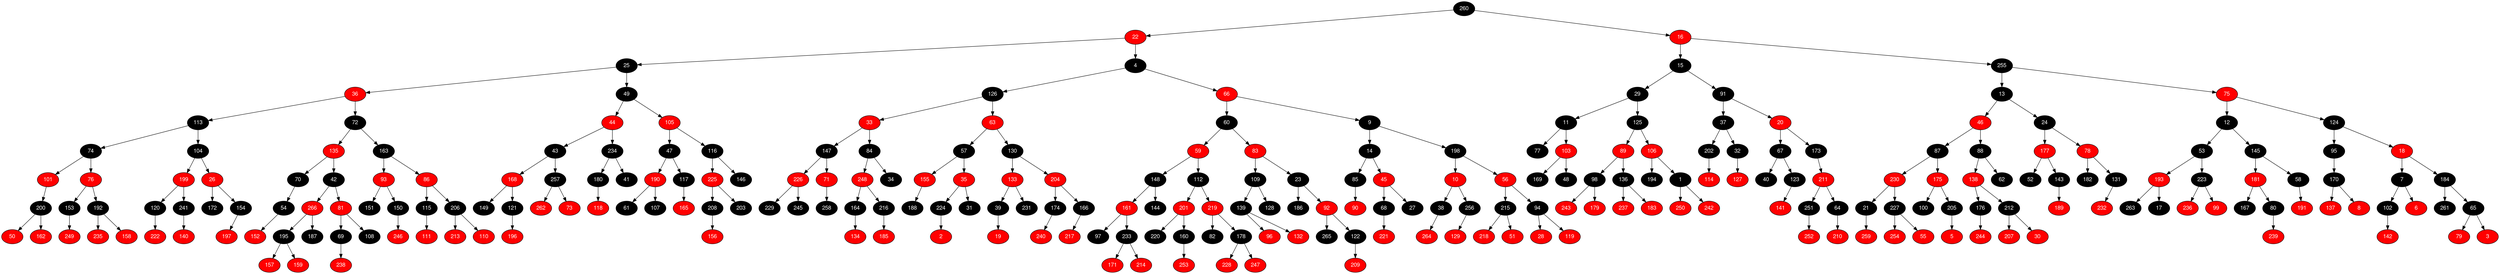 digraph RB_Teste {
	node [fontname="Helvetica,Arial,sans-serif" style="filled"]
	edge [fontname="Helvetica,Arial,sans-serif" color="black"]

	{
		node [fillcolor=" black" fontcolor=" white"] 260 
		node [fillcolor=" red" fontcolor=" white"] 22 
		node [fillcolor=" black" fontcolor=" white"] 25 
		node [fillcolor=" red" fontcolor=" white"] 36 
		node [fillcolor=" black" fontcolor=" white"] 113 
		node [fillcolor=" black" fontcolor=" white"] 74 
		node [fillcolor=" red" fontcolor=" white"] 101 
		node [fillcolor=" black" fontcolor=" white"] 200 
		node [fillcolor=" red" fontcolor=" white"] 50 
		node [fillcolor=" red" fontcolor=" white"] 162 
		node [fillcolor=" red" fontcolor=" white"] 76 
		node [fillcolor=" black" fontcolor=" white"] 153 
		node [fillcolor=" red" fontcolor=" white"] 249 
		node [fillcolor=" black" fontcolor=" white"] 192 
		node [fillcolor=" red" fontcolor=" white"] 235 
		node [fillcolor=" red" fontcolor=" white"] 158 
		node [fillcolor=" black" fontcolor=" white"] 104 
		node [fillcolor=" red" fontcolor=" white"] 199 
		node [fillcolor=" black" fontcolor=" white"] 120 
		node [fillcolor=" red" fontcolor=" white"] 222 
		node [fillcolor=" black" fontcolor=" white"] 241 
		node [fillcolor=" red" fontcolor=" white"] 140 
		node [fillcolor=" red" fontcolor=" white"] 26 
		node [fillcolor=" black" fontcolor=" white"] 172 
		node [fillcolor=" black" fontcolor=" white"] 154 
		node [fillcolor=" red" fontcolor=" white"] 197 
		node [fillcolor=" black" fontcolor=" white"] 72 
		node [fillcolor=" red" fontcolor=" white"] 135 
		node [fillcolor=" black" fontcolor=" white"] 70 
		node [fillcolor=" black" fontcolor=" white"] 54 
		node [fillcolor=" red" fontcolor=" white"] 152 
		node [fillcolor=" black" fontcolor=" white"] 42 
		node [fillcolor=" red" fontcolor=" white"] 266 
		node [fillcolor=" black" fontcolor=" white"] 195 
		node [fillcolor=" red" fontcolor=" white"] 157 
		node [fillcolor=" red" fontcolor=" white"] 159 
		node [fillcolor=" black" fontcolor=" white"] 187 
		node [fillcolor=" red" fontcolor=" white"] 81 
		node [fillcolor=" black" fontcolor=" white"] 69 
		node [fillcolor=" red" fontcolor=" white"] 238 
		node [fillcolor=" black" fontcolor=" white"] 108 
		node [fillcolor=" black" fontcolor=" white"] 163 
		node [fillcolor=" red" fontcolor=" white"] 93 
		node [fillcolor=" black" fontcolor=" white"] 151 
		node [fillcolor=" black" fontcolor=" white"] 150 
		node [fillcolor=" red" fontcolor=" white"] 246 
		node [fillcolor=" red" fontcolor=" white"] 86 
		node [fillcolor=" black" fontcolor=" white"] 115 
		node [fillcolor=" red" fontcolor=" white"] 111 
		node [fillcolor=" black" fontcolor=" white"] 206 
		node [fillcolor=" red" fontcolor=" white"] 213 
		node [fillcolor=" red" fontcolor=" white"] 110 
		node [fillcolor=" black" fontcolor=" white"] 49 
		node [fillcolor=" red" fontcolor=" white"] 44 
		node [fillcolor=" black" fontcolor=" white"] 43 
		node [fillcolor=" red" fontcolor=" white"] 168 
		node [fillcolor=" black" fontcolor=" white"] 149 
		node [fillcolor=" black" fontcolor=" white"] 121 
		node [fillcolor=" red" fontcolor=" white"] 196 
		node [fillcolor=" black" fontcolor=" white"] 257 
		node [fillcolor=" red" fontcolor=" white"] 262 
		node [fillcolor=" red" fontcolor=" white"] 73 
		node [fillcolor=" black" fontcolor=" white"] 234 
		node [fillcolor=" black" fontcolor=" white"] 180 
		node [fillcolor=" red" fontcolor=" white"] 118 
		node [fillcolor=" black" fontcolor=" white"] 41 
		node [fillcolor=" red" fontcolor=" white"] 105 
		node [fillcolor=" black" fontcolor=" white"] 47 
		node [fillcolor=" red" fontcolor=" white"] 190 
		node [fillcolor=" black" fontcolor=" white"] 61 
		node [fillcolor=" black" fontcolor=" white"] 107 
		node [fillcolor=" black" fontcolor=" white"] 117 
		node [fillcolor=" red" fontcolor=" white"] 165 
		node [fillcolor=" black" fontcolor=" white"] 116 
		node [fillcolor=" red" fontcolor=" white"] 225 
		node [fillcolor=" black" fontcolor=" white"] 208 
		node [fillcolor=" red" fontcolor=" white"] 156 
		node [fillcolor=" black" fontcolor=" white"] 203 
		node [fillcolor=" black" fontcolor=" white"] 146 
		node [fillcolor=" black" fontcolor=" white"] 4 
		node [fillcolor=" black" fontcolor=" white"] 126 
		node [fillcolor=" red" fontcolor=" white"] 33 
		node [fillcolor=" black" fontcolor=" white"] 147 
		node [fillcolor=" red" fontcolor=" white"] 226 
		node [fillcolor=" black" fontcolor=" white"] 229 
		node [fillcolor=" black" fontcolor=" white"] 245 
		node [fillcolor=" red" fontcolor=" white"] 71 
		node [fillcolor=" black" fontcolor=" white"] 258 
		node [fillcolor=" black" fontcolor=" white"] 84 
		node [fillcolor=" red" fontcolor=" white"] 248 
		node [fillcolor=" black" fontcolor=" white"] 164 
		node [fillcolor=" red" fontcolor=" white"] 134 
		node [fillcolor=" black" fontcolor=" white"] 216 
		node [fillcolor=" red" fontcolor=" white"] 185 
		node [fillcolor=" black" fontcolor=" white"] 34 
		node [fillcolor=" red" fontcolor=" white"] 63 
		node [fillcolor=" black" fontcolor=" white"] 57 
		node [fillcolor=" red" fontcolor=" white"] 155 
		node [fillcolor=" black" fontcolor=" white"] 188 
		node [fillcolor=" red" fontcolor=" white"] 35 
		node [fillcolor=" black" fontcolor=" white"] 224 
		node [fillcolor=" red" fontcolor=" white"] 2 
		node [fillcolor=" black" fontcolor=" white"] 31 
		node [fillcolor=" black" fontcolor=" white"] 130 
		node [fillcolor=" red" fontcolor=" white"] 133 
		node [fillcolor=" black" fontcolor=" white"] 39 
		node [fillcolor=" red" fontcolor=" white"] 19 
		node [fillcolor=" black" fontcolor=" white"] 231 
		node [fillcolor=" red" fontcolor=" white"] 204 
		node [fillcolor=" black" fontcolor=" white"] 174 
		node [fillcolor=" red" fontcolor=" white"] 240 
		node [fillcolor=" black" fontcolor=" white"] 166 
		node [fillcolor=" red" fontcolor=" white"] 217 
		node [fillcolor=" red" fontcolor=" white"] 66 
		node [fillcolor=" black" fontcolor=" white"] 60 
		node [fillcolor=" red" fontcolor=" white"] 59 
		node [fillcolor=" black" fontcolor=" white"] 148 
		node [fillcolor=" red" fontcolor=" white"] 161 
		node [fillcolor=" black" fontcolor=" white"] 97 
		node [fillcolor=" black" fontcolor=" white"] 233 
		node [fillcolor=" red" fontcolor=" white"] 171 
		node [fillcolor=" red" fontcolor=" white"] 214 
		node [fillcolor=" black" fontcolor=" white"] 144 
		node [fillcolor=" black" fontcolor=" white"] 112 
		node [fillcolor=" red" fontcolor=" white"] 201 
		node [fillcolor=" black" fontcolor=" white"] 220 
		node [fillcolor=" black" fontcolor=" white"] 160 
		node [fillcolor=" red" fontcolor=" white"] 253 
		node [fillcolor=" red" fontcolor=" white"] 219 
		node [fillcolor=" black" fontcolor=" white"] 82 
		node [fillcolor=" black" fontcolor=" white"] 178 
		node [fillcolor=" red" fontcolor=" white"] 228 
		node [fillcolor=" red" fontcolor=" white"] 247 
		node [fillcolor=" red" fontcolor=" white"] 83 
		node [fillcolor=" black" fontcolor=" white"] 109 
		node [fillcolor=" black" fontcolor=" white"] 139 
		node [fillcolor=" red" fontcolor=" white"] 96 
		node [fillcolor=" red" fontcolor=" white"] 132 
		node [fillcolor=" black" fontcolor=" white"] 128 
		node [fillcolor=" black" fontcolor=" white"] 23 
		node [fillcolor=" black" fontcolor=" white"] 186 
		node [fillcolor=" red" fontcolor=" white"] 92 
		node [fillcolor=" black" fontcolor=" white"] 265 
		node [fillcolor=" black" fontcolor=" white"] 122 
		node [fillcolor=" red" fontcolor=" white"] 209 
		node [fillcolor=" black" fontcolor=" white"] 9 
		node [fillcolor=" black" fontcolor=" white"] 14 
		node [fillcolor=" black" fontcolor=" white"] 85 
		node [fillcolor=" red" fontcolor=" white"] 90 
		node [fillcolor=" red" fontcolor=" white"] 45 
		node [fillcolor=" black" fontcolor=" white"] 68 
		node [fillcolor=" red" fontcolor=" white"] 221 
		node [fillcolor=" black" fontcolor=" white"] 27 
		node [fillcolor=" black" fontcolor=" white"] 198 
		node [fillcolor=" red" fontcolor=" white"] 10 
		node [fillcolor=" black" fontcolor=" white"] 38 
		node [fillcolor=" red" fontcolor=" white"] 264 
		node [fillcolor=" black" fontcolor=" white"] 256 
		node [fillcolor=" red" fontcolor=" white"] 129 
		node [fillcolor=" red" fontcolor=" white"] 56 
		node [fillcolor=" black" fontcolor=" white"] 215 
		node [fillcolor=" red" fontcolor=" white"] 218 
		node [fillcolor=" red" fontcolor=" white"] 51 
		node [fillcolor=" black" fontcolor=" white"] 94 
		node [fillcolor=" red" fontcolor=" white"] 28 
		node [fillcolor=" red" fontcolor=" white"] 119 
		node [fillcolor=" red" fontcolor=" white"] 16 
		node [fillcolor=" black" fontcolor=" white"] 15 
		node [fillcolor=" black" fontcolor=" white"] 29 
		node [fillcolor=" black" fontcolor=" white"] 11 
		node [fillcolor=" black" fontcolor=" white"] 77 
		node [fillcolor=" red" fontcolor=" white"] 103 
		node [fillcolor=" black" fontcolor=" white"] 169 
		node [fillcolor=" black" fontcolor=" white"] 48 
		node [fillcolor=" black" fontcolor=" white"] 125 
		node [fillcolor=" red" fontcolor=" white"] 89 
		node [fillcolor=" black" fontcolor=" white"] 98 
		node [fillcolor=" red" fontcolor=" white"] 243 
		node [fillcolor=" red" fontcolor=" white"] 179 
		node [fillcolor=" black" fontcolor=" white"] 136 
		node [fillcolor=" red" fontcolor=" white"] 237 
		node [fillcolor=" red" fontcolor=" white"] 183 
		node [fillcolor=" red" fontcolor=" white"] 106 
		node [fillcolor=" black" fontcolor=" white"] 194 
		node [fillcolor=" black" fontcolor=" white"] 1 
		node [fillcolor=" red" fontcolor=" white"] 250 
		node [fillcolor=" red" fontcolor=" white"] 242 
		node [fillcolor=" black" fontcolor=" white"] 91 
		node [fillcolor=" black" fontcolor=" white"] 37 
		node [fillcolor=" black" fontcolor=" white"] 202 
		node [fillcolor=" red" fontcolor=" white"] 114 
		node [fillcolor=" black" fontcolor=" white"] 32 
		node [fillcolor=" red" fontcolor=" white"] 127 
		node [fillcolor=" red" fontcolor=" white"] 20 
		node [fillcolor=" black" fontcolor=" white"] 67 
		node [fillcolor=" black" fontcolor=" white"] 40 
		node [fillcolor=" black" fontcolor=" white"] 123 
		node [fillcolor=" red" fontcolor=" white"] 141 
		node [fillcolor=" black" fontcolor=" white"] 173 
		node [fillcolor=" red" fontcolor=" white"] 211 
		node [fillcolor=" black" fontcolor=" white"] 251 
		node [fillcolor=" red" fontcolor=" white"] 252 
		node [fillcolor=" black" fontcolor=" white"] 64 
		node [fillcolor=" red" fontcolor=" white"] 210 
		node [fillcolor=" black" fontcolor=" white"] 255 
		node [fillcolor=" black" fontcolor=" white"] 13 
		node [fillcolor=" red" fontcolor=" white"] 46 
		node [fillcolor=" black" fontcolor=" white"] 87 
		node [fillcolor=" red" fontcolor=" white"] 230 
		node [fillcolor=" black" fontcolor=" white"] 21 
		node [fillcolor=" red" fontcolor=" white"] 259 
		node [fillcolor=" black" fontcolor=" white"] 227 
		node [fillcolor=" red" fontcolor=" white"] 254 
		node [fillcolor=" red" fontcolor=" white"] 55 
		node [fillcolor=" red" fontcolor=" white"] 175 
		node [fillcolor=" black" fontcolor=" white"] 100 
		node [fillcolor=" black" fontcolor=" white"] 205 
		node [fillcolor=" red" fontcolor=" white"] 5 
		node [fillcolor=" black" fontcolor=" white"] 88 
		node [fillcolor=" red" fontcolor=" white"] 138 
		node [fillcolor=" black" fontcolor=" white"] 176 
		node [fillcolor=" red" fontcolor=" white"] 244 
		node [fillcolor=" black" fontcolor=" white"] 212 
		node [fillcolor=" red" fontcolor=" white"] 207 
		node [fillcolor=" red" fontcolor=" white"] 30 
		node [fillcolor=" black" fontcolor=" white"] 62 
		node [fillcolor=" black" fontcolor=" white"] 24 
		node [fillcolor=" red" fontcolor=" white"] 177 
		node [fillcolor=" black" fontcolor=" white"] 52 
		node [fillcolor=" black" fontcolor=" white"] 143 
		node [fillcolor=" red" fontcolor=" white"] 189 
		node [fillcolor=" red" fontcolor=" white"] 78 
		node [fillcolor=" black" fontcolor=" white"] 182 
		node [fillcolor=" black" fontcolor=" white"] 131 
		node [fillcolor=" red" fontcolor=" white"] 232 
		node [fillcolor=" red" fontcolor=" white"] 75 
		node [fillcolor=" black" fontcolor=" white"] 12 
		node [fillcolor=" black" fontcolor=" white"] 53 
		node [fillcolor=" red" fontcolor=" white"] 193 
		node [fillcolor=" black" fontcolor=" white"] 263 
		node [fillcolor=" black" fontcolor=" white"] 17 
		node [fillcolor=" black" fontcolor=" white"] 223 
		node [fillcolor=" red" fontcolor=" white"] 236 
		node [fillcolor=" red" fontcolor=" white"] 99 
		node [fillcolor=" black" fontcolor=" white"] 145 
		node [fillcolor=" red" fontcolor=" white"] 181 
		node [fillcolor=" black" fontcolor=" white"] 167 
		node [fillcolor=" black" fontcolor=" white"] 80 
		node [fillcolor=" red" fontcolor=" white"] 239 
		node [fillcolor=" black" fontcolor=" white"] 58 
		node [fillcolor=" red" fontcolor=" white"] 191 
		node [fillcolor=" black" fontcolor=" white"] 124 
		node [fillcolor=" black" fontcolor=" white"] 95 
		node [fillcolor=" black" fontcolor=" white"] 170 
		node [fillcolor=" red" fontcolor=" white"] 137 
		node [fillcolor=" red" fontcolor=" white"] 8 
		node [fillcolor=" red" fontcolor=" white"] 18 
		node [fillcolor=" black" fontcolor=" white"] 7 
		node [fillcolor=" black" fontcolor=" white"] 102 
		node [fillcolor=" red" fontcolor=" white"] 142 
		node [fillcolor=" red" fontcolor=" white"] 6 
		node [fillcolor=" black" fontcolor=" white"] 184 
		node [fillcolor=" black" fontcolor=" white"] 261 
		node [fillcolor=" black" fontcolor=" white"] 65 
		node [fillcolor=" red" fontcolor=" white"] 79 
		node [fillcolor=" red" fontcolor=" white"] 3 
	}

	260 -> 22 
	260 -> 16 
	22 -> 25 
	22 -> 4 
	25 -> 36 
	25 -> 49 
	36 -> 113 
	36 -> 72 
	113 -> 74 
	113 -> 104 
	74 -> 101 
	74 -> 76 
	101 -> 200 
	200 -> 50 
	200 -> 162 
	76 -> 153 
	76 -> 192 
	153 -> 249 
	192 -> 235 
	192 -> 158 
	104 -> 199 
	104 -> 26 
	199 -> 120 
	199 -> 241 
	120 -> 222 
	241 -> 140 
	26 -> 172 
	26 -> 154 
	154 -> 197 
	72 -> 135 
	72 -> 163 
	135 -> 70 
	135 -> 42 
	70 -> 54 
	54 -> 152 
	42 -> 266 
	42 -> 81 
	266 -> 195 
	266 -> 187 
	195 -> 157 
	195 -> 159 
	81 -> 69 
	81 -> 108 
	69 -> 238 
	163 -> 93 
	163 -> 86 
	93 -> 151 
	93 -> 150 
	150 -> 246 
	86 -> 115 
	86 -> 206 
	115 -> 111 
	206 -> 213 
	206 -> 110 
	49 -> 44 
	49 -> 105 
	44 -> 43 
	44 -> 234 
	43 -> 168 
	43 -> 257 
	168 -> 149 
	168 -> 121 
	121 -> 196 
	257 -> 262 
	257 -> 73 
	234 -> 180 
	234 -> 41 
	180 -> 118 
	105 -> 47 
	105 -> 116 
	47 -> 190 
	47 -> 117 
	190 -> 61 
	190 -> 107 
	117 -> 165 
	116 -> 225 
	116 -> 146 
	225 -> 208 
	225 -> 203 
	208 -> 156 
	4 -> 126 
	4 -> 66 
	126 -> 33 
	126 -> 63 
	33 -> 147 
	33 -> 84 
	147 -> 226 
	147 -> 71 
	226 -> 229 
	226 -> 245 
	71 -> 258 
	84 -> 248 
	84 -> 34 
	248 -> 164 
	248 -> 216 
	164 -> 134 
	216 -> 185 
	63 -> 57 
	63 -> 130 
	57 -> 155 
	57 -> 35 
	155 -> 188 
	35 -> 224 
	35 -> 31 
	224 -> 2 
	130 -> 133 
	130 -> 204 
	133 -> 39 
	133 -> 231 
	39 -> 19 
	204 -> 174 
	204 -> 166 
	174 -> 240 
	166 -> 217 
	66 -> 60 
	66 -> 9 
	60 -> 59 
	60 -> 83 
	59 -> 148 
	59 -> 112 
	148 -> 161 
	148 -> 144 
	161 -> 97 
	161 -> 233 
	233 -> 171 
	233 -> 214 
	112 -> 201 
	112 -> 219 
	201 -> 220 
	201 -> 160 
	160 -> 253 
	219 -> 82 
	219 -> 178 
	178 -> 228 
	178 -> 247 
	83 -> 109 
	83 -> 23 
	109 -> 139 
	109 -> 128 
	139 -> 96 
	139 -> 132 
	23 -> 186 
	23 -> 92 
	92 -> 265 
	92 -> 122 
	122 -> 209 
	9 -> 14 
	9 -> 198 
	14 -> 85 
	14 -> 45 
	85 -> 90 
	45 -> 68 
	45 -> 27 
	68 -> 221 
	198 -> 10 
	198 -> 56 
	10 -> 38 
	10 -> 256 
	38 -> 264 
	256 -> 129 
	56 -> 215 
	56 -> 94 
	215 -> 218 
	215 -> 51 
	94 -> 28 
	94 -> 119 
	16 -> 15 
	16 -> 255 
	15 -> 29 
	15 -> 91 
	29 -> 11 
	29 -> 125 
	11 -> 77 
	11 -> 103 
	103 -> 169 
	103 -> 48 
	125 -> 89 
	125 -> 106 
	89 -> 98 
	89 -> 136 
	98 -> 243 
	98 -> 179 
	136 -> 237 
	136 -> 183 
	106 -> 194 
	106 -> 1 
	1 -> 250 
	1 -> 242 
	91 -> 37 
	91 -> 20 
	37 -> 202 
	37 -> 32 
	202 -> 114 
	32 -> 127 
	20 -> 67 
	20 -> 173 
	67 -> 40 
	67 -> 123 
	123 -> 141 
	173 -> 211 
	211 -> 251 
	211 -> 64 
	251 -> 252 
	64 -> 210 
	255 -> 13 
	255 -> 75 
	13 -> 46 
	13 -> 24 
	46 -> 87 
	46 -> 88 
	87 -> 230 
	87 -> 175 
	230 -> 21 
	230 -> 227 
	21 -> 259 
	227 -> 254 
	227 -> 55 
	175 -> 100 
	175 -> 205 
	205 -> 5 
	88 -> 138 
	88 -> 62 
	138 -> 176 
	138 -> 212 
	176 -> 244 
	212 -> 207 
	212 -> 30 
	24 -> 177 
	24 -> 78 
	177 -> 52 
	177 -> 143 
	143 -> 189 
	78 -> 182 
	78 -> 131 
	131 -> 232 
	75 -> 12 
	75 -> 124 
	12 -> 53 
	12 -> 145 
	53 -> 193 
	53 -> 223 
	193 -> 263 
	193 -> 17 
	223 -> 236 
	223 -> 99 
	145 -> 181 
	145 -> 58 
	181 -> 167 
	181 -> 80 
	80 -> 239 
	58 -> 191 
	124 -> 95 
	124 -> 18 
	95 -> 170 
	170 -> 137 
	170 -> 8 
	18 -> 7 
	18 -> 184 
	7 -> 102 
	7 -> 6 
	102 -> 142 
	184 -> 261 
	184 -> 65 
	65 -> 79 
	65 -> 3 
}
